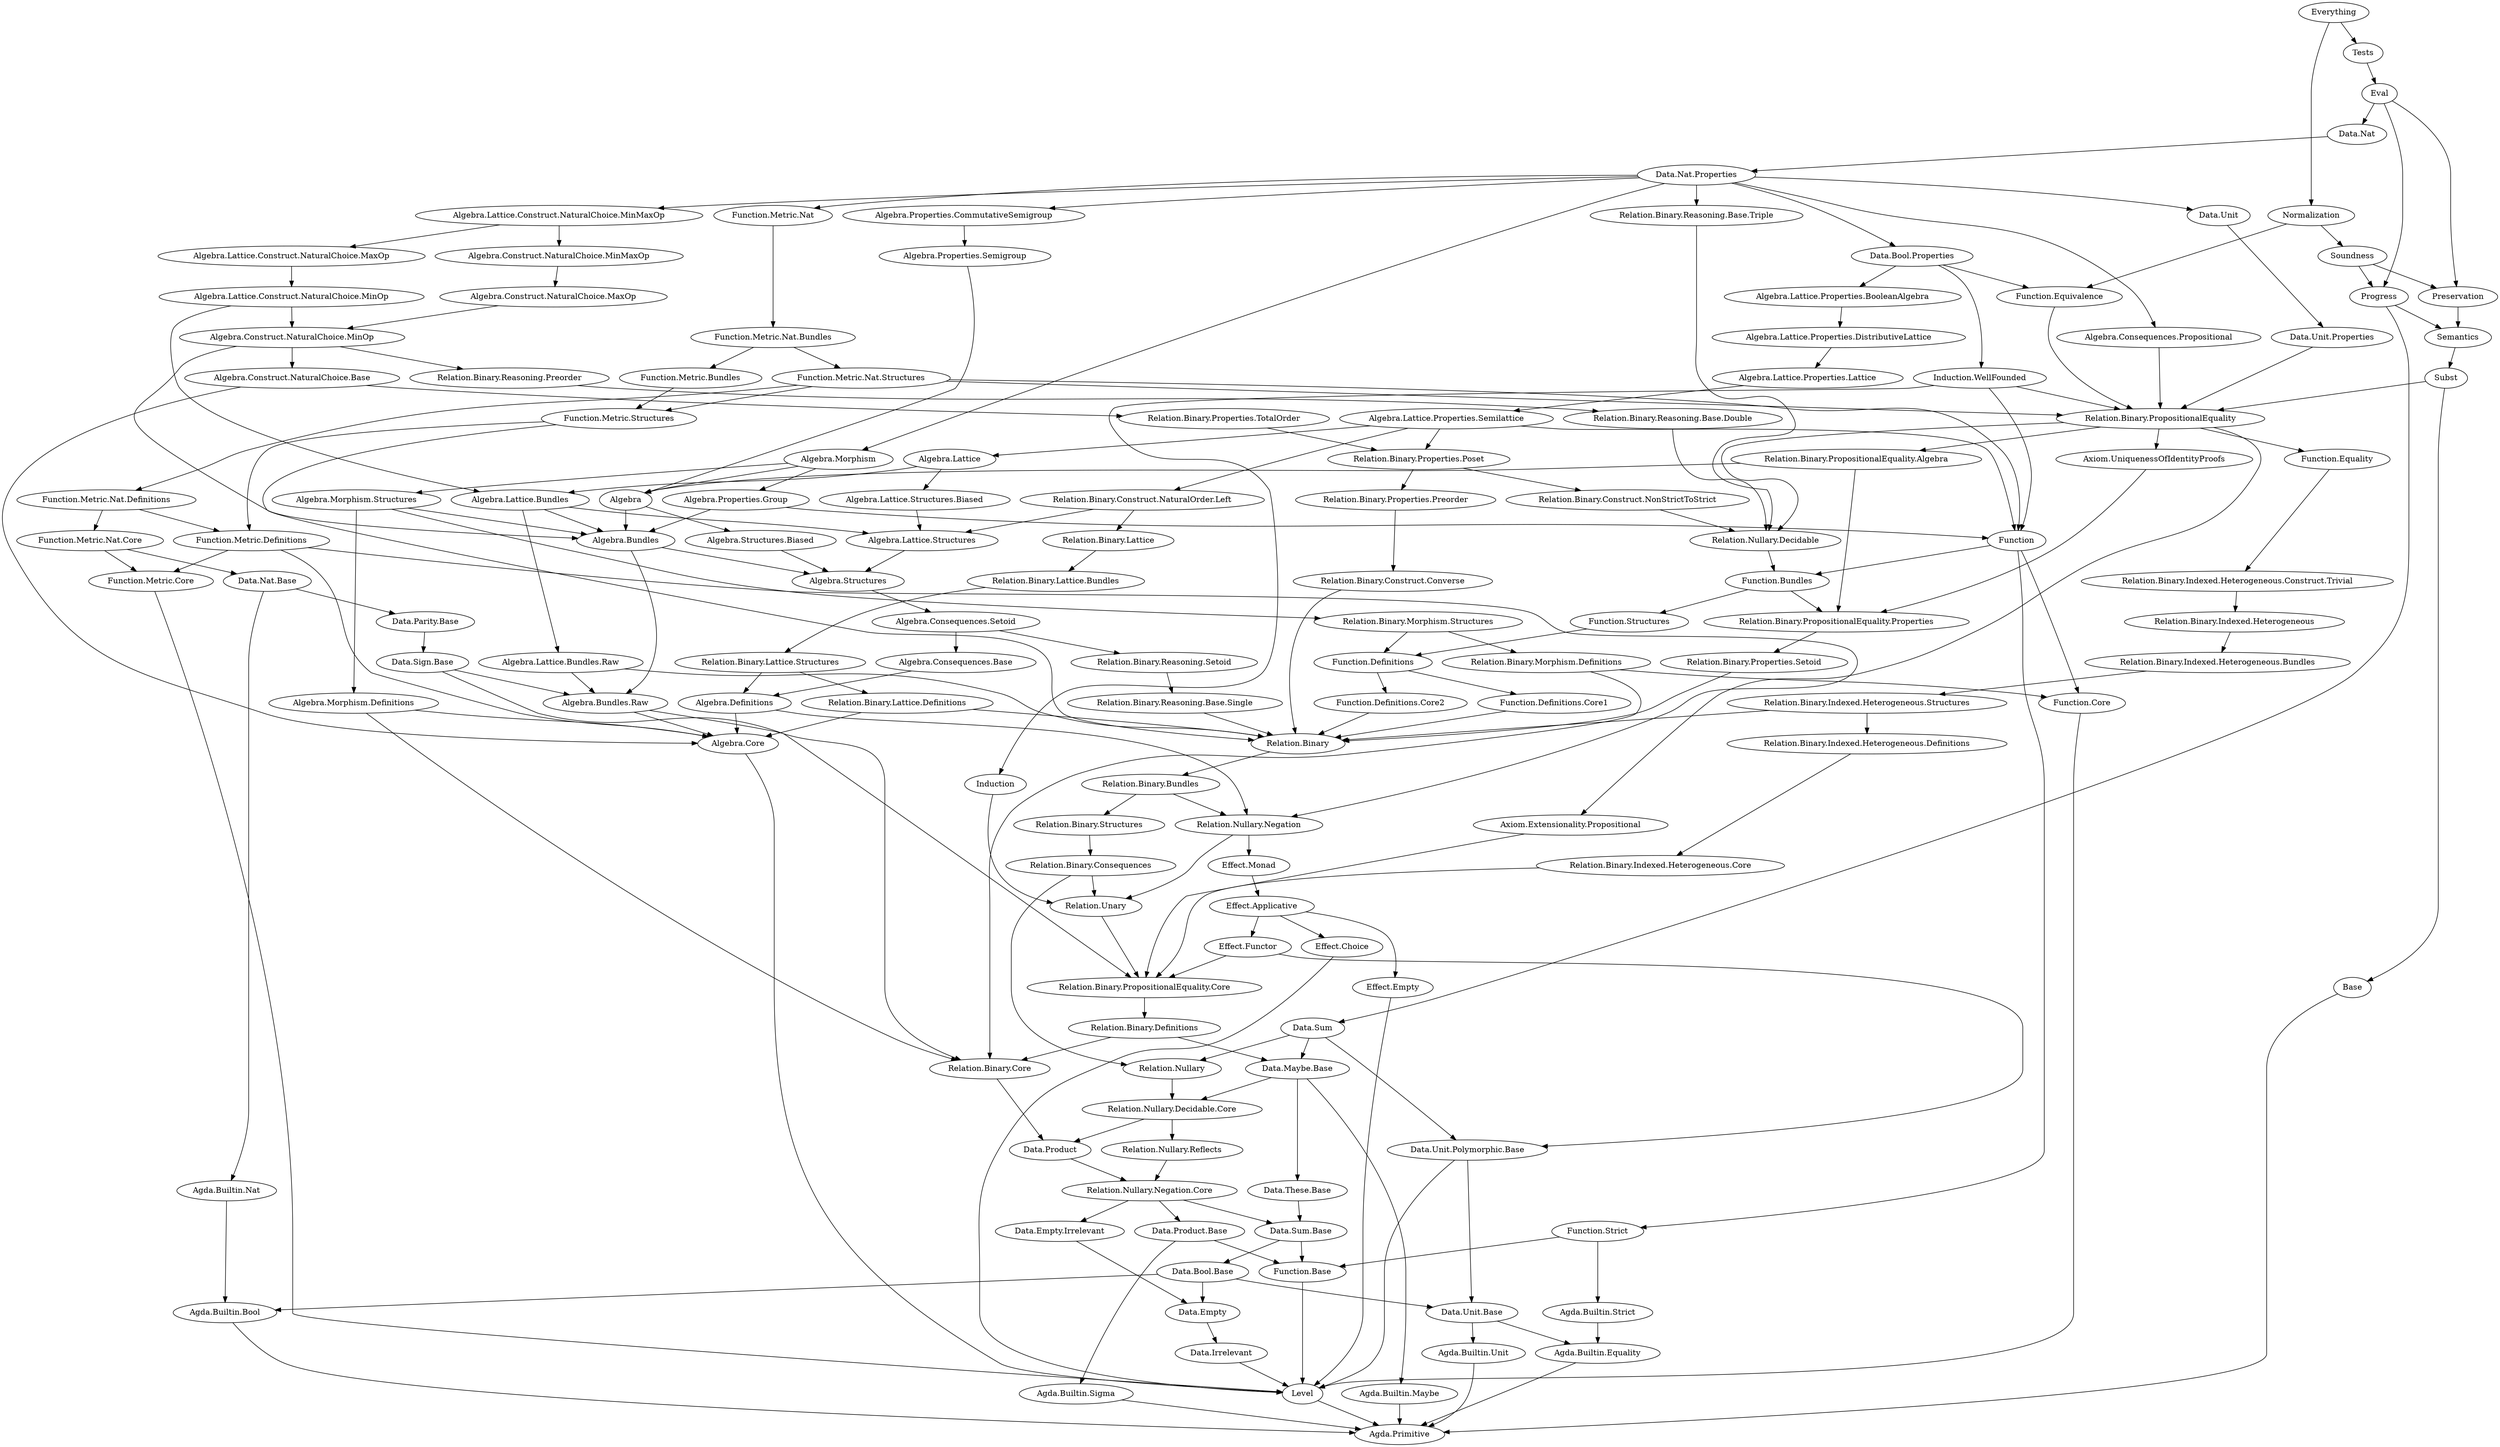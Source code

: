 digraph dependencies {
   m0[label="Data.These.Base"];
   m1[label="Algebra.Lattice.Construct.NaturalChoice.MinOp"];
   m2[label="Subst"];
   m3[label="Data.Irrelevant"];
   m4[label="Relation.Binary.Indexed.Heterogeneous.Bundles"];
   m5[label="Relation.Binary.Reasoning.Setoid"];
   m6[label="Algebra.Construct.NaturalChoice.Base"];
   m7[label="Preservation"];
   m8[label="Algebra.Definitions"];
   m9[label="Agda.Builtin.Equality"];
   m10[label="Relation.Binary.Indexed.Heterogeneous"];
   m11[label="Algebra.Lattice.Structures"];
   m12[label="Algebra.Consequences.Propositional"];
   m13[label="Relation.Binary.Structures"];
   m14[label="Function.Metric.Core"];
   m15[label="Algebra"];
   m16[label="Relation.Binary.Reasoning.Base.Double"];
   m17[label="Semantics"];
   m18[label="Relation.Binary"];
   m19[label="Algebra.Structures.Biased"];
   m20[label="Relation.Nullary"];
   m21[label="Algebra.Construct.NaturalChoice.MaxOp"];
   m22[label="Algebra.Construct.NaturalChoice.MinOp"];
   m23[label="Function.Definitions.Core1"];
   m24[label="Algebra.Lattice.Bundles"];
   m25[label="Agda.Builtin.Bool"];
   m26[label="Function.Strict"];
   m27[label="Relation.Binary.PropositionalEquality.Algebra"];
   m28[label="Data.Sum"];
   m29[label="Relation.Binary.PropositionalEquality"];
   m30[label="Function.Definitions.Core2"];
   m31[label="Data.Unit.Properties"];
   m32[label="Function.Equivalence"];
   m33[label="Relation.Unary"];
   m34[label="Relation.Binary.Properties.TotalOrder"];
   m35[label="Relation.Binary.Properties.Poset"];
   m36[label="Relation.Binary.Lattice.Structures"];
   m37[label="Algebra.Lattice.Construct.NaturalChoice.MinMaxOp"];
   m38[label="Relation.Nullary.Reflects"];
   m39[label="Relation.Binary.Definitions"];
   m40[label="Algebra.Bundles"];
   m41[label="Relation.Binary.Morphism.Definitions"];
   m42[label="Data.Unit"];
   m43[label="Effect.Monad"];
   m44[label="Function.Equality"];
   m45[label="Relation.Binary.Indexed.Heterogeneous.Structures"];
   m46[label="Algebra.Lattice.Properties.DistributiveLattice"];
   m47[label="Relation.Binary.PropositionalEquality.Core"];
   m48[label="Algebra.Lattice"];
   m49[label="Agda.Builtin.Strict"];
   m50[label="Data.Nat.Properties"];
   m51[label="Data.Empty.Irrelevant"];
   m52[label="Data.Unit.Base"];
   m53[label="Algebra.Properties.Group"];
   m54[label="Relation.Binary.Consequences"];
   m55[label="Soundness"];
   m56[label="Progress"];
   m57[label="Effect.Empty"];
   m58[label="Algebra.Consequences.Setoid"];
   m59[label="Relation.Binary.Morphism.Structures"];
   m60[label="Function.Metric.Bundles"];
   m61[label="Relation.Binary.Indexed.Heterogeneous.Construct.Trivial"];
   m62[label="Relation.Binary.Reasoning.Base.Single"];
   m63[label="Relation.Nullary.Decidable"];
   m64[label="Relation.Binary.Properties.Preorder"];
   m65[label="Data.Parity.Base"];
   m66[label="Relation.Binary.Properties.Setoid"];
   m67[label="Tests"];
   m68[label="Function.Metric.Nat.Bundles"];
   m69[label="Relation.Binary.Reasoning.Base.Triple"];
   m70[label="Algebra.Morphism.Structures"];
   m71[label="Effect.Choice"];
   m72[label="Data.Sum.Base"];
   m73[label="Algebra.Lattice.Structures.Biased"];
   m74[label="Axiom.UniquenessOfIdentityProofs"];
   m75[label="Relation.Binary.Lattice"];
   m76[label="Function.Definitions"];
   m77[label="Relation.Binary.Construct.NaturalOrder.Left"];
   m78[label="Function.Base"];
   m79[label="Axiom.Extensionality.Propositional"];
   m80[label="Agda.Primitive"];
   m81[label="Data.Bool.Base"];
   m82[label="Algebra.Core"];
   m83[label="Base"];
   m84[label="Function.Metric.Structures"];
   m85[label="Algebra.Structures"];
   m86[label="Function.Structures"];
   m87[label="Induction.WellFounded"];
   m88[label="Induction"];
   m89[label="Relation.Binary.Lattice.Bundles"];
   m90[label="Algebra.Morphism"];
   m91[label="Algebra.Lattice.Bundles.Raw"];
   m92[label="Relation.Binary.Indexed.Heterogeneous.Core"];
   m93[label="Data.Nat.Base"];
   m94[label="Normalization"];
   m95[label="Relation.Binary.Lattice.Definitions"];
   m96[label="Algebra.Lattice.Properties.BooleanAlgebra"];
   m97[label="Relation.Binary.PropositionalEquality.Properties"];
   m98[label="Algebra.Lattice.Properties.Semilattice"];
   m99[label="Algebra.Consequences.Base"];
   m100[label="Agda.Builtin.Nat"];
   m101[label="Agda.Builtin.Unit"];
   m102[label="Relation.Nullary.Negation.Core"];
   m103[label="Algebra.Properties.Semigroup"];
   m104[label="Data.Product.Base"];
   m105[label="Algebra.Bundles.Raw"];
   m106[label="Relation.Binary.Construct.Converse"];
   m107[label="Eval"];
   m108[label="Relation.Nullary.Negation"];
   m109[label="Data.Sign.Base"];
   m110[label="Data.Nat"];
   m111[label="Data.Maybe.Base"];
   m112[label="Data.Unit.Polymorphic.Base"];
   m113[label="Algebra.Properties.CommutativeSemigroup"];
   m114[label="Function.Metric.Nat.Definitions"];
   m115[label="Algebra.Morphism.Definitions"];
   m116[label="Everything"];
   m117[label="Function.Metric.Nat"];
   m118[label="Data.Empty"];
   m119[label="Agda.Builtin.Maybe"];
   m120[label="Function.Metric.Definitions"];
   m121[label="Agda.Builtin.Sigma"];
   m122[label="Relation.Binary.Construct.NonStrictToStrict"];
   m123[label="Effect.Functor"];
   m124[label="Relation.Binary.Bundles"];
   m125[label="Function.Bundles"];
   m126[label="Function.Core"];
   m127[label="Relation.Nullary.Decidable.Core"];
   m128[label="Relation.Binary.Reasoning.Preorder"];
   m129[label="Relation.Binary.Indexed.Heterogeneous.Definitions"];
   m130[label="Data.Product"];
   m131[label="Function.Metric.Nat.Core"];
   m132[label="Data.Bool.Properties"];
   m133[label="Function"];
   m134[label="Effect.Applicative"];
   m135[label="Relation.Binary.Core"];
   m136[label="Algebra.Lattice.Properties.Lattice"];
   m137[label="Algebra.Construct.NaturalChoice.MinMaxOp"];
   m138[label="Algebra.Lattice.Construct.NaturalChoice.MaxOp"];
   m139[label="Function.Metric.Nat.Structures"];
   m140[label="Level"];
   m0 -> m72;
   m1 -> m22;
   m1 -> m24;
   m2 -> m29;
   m2 -> m83;
   m3 -> m140;
   m4 -> m45;
   m5 -> m62;
   m6 -> m34;
   m6 -> m82;
   m7 -> m17;
   m8 -> m82;
   m8 -> m108;
   m9 -> m80;
   m10 -> m4;
   m11 -> m85;
   m12 -> m29;
   m13 -> m54;
   m14 -> m140;
   m15 -> m19;
   m15 -> m40;
   m16 -> m63;
   m17 -> m2;
   m18 -> m124;
   m19 -> m85;
   m20 -> m127;
   m21 -> m22;
   m22 -> m6;
   m22 -> m40;
   m22 -> m128;
   m23 -> m18;
   m24 -> m11;
   m24 -> m40;
   m24 -> m91;
   m25 -> m80;
   m26 -> m49;
   m26 -> m78;
   m27 -> m15;
   m27 -> m97;
   m28 -> m20;
   m28 -> m111;
   m28 -> m112;
   m29 -> m27;
   m29 -> m44;
   m29 -> m63;
   m29 -> m74;
   m29 -> m79;
   m30 -> m18;
   m31 -> m29;
   m32 -> m29;
   m33 -> m47;
   m34 -> m35;
   m35 -> m64;
   m35 -> m122;
   m36 -> m8;
   m36 -> m95;
   m37 -> m137;
   m37 -> m138;
   m38 -> m102;
   m39 -> m111;
   m39 -> m135;
   m40 -> m85;
   m40 -> m105;
   m41 -> m126;
   m41 -> m135;
   m42 -> m31;
   m43 -> m134;
   m44 -> m61;
   m45 -> m18;
   m45 -> m129;
   m46 -> m136;
   m47 -> m39;
   m48 -> m24;
   m48 -> m73;
   m49 -> m9;
   m50 -> m12;
   m50 -> m37;
   m50 -> m42;
   m50 -> m69;
   m50 -> m90;
   m50 -> m113;
   m50 -> m117;
   m50 -> m132;
   m51 -> m118;
   m52 -> m9;
   m52 -> m101;
   m53 -> m40;
   m53 -> m133;
   m54 -> m20;
   m54 -> m33;
   m55 -> m7;
   m55 -> m56;
   m56 -> m17;
   m56 -> m28;
   m57 -> m140;
   m58 -> m5;
   m58 -> m99;
   m59 -> m41;
   m59 -> m76;
   m60 -> m84;
   m61 -> m10;
   m62 -> m18;
   m63 -> m125;
   m64 -> m106;
   m65 -> m109;
   m66 -> m18;
   m67 -> m107;
   m68 -> m60;
   m68 -> m139;
   m69 -> m63;
   m70 -> m40;
   m70 -> m59;
   m70 -> m115;
   m71 -> m140;
   m72 -> m78;
   m72 -> m81;
   m73 -> m11;
   m74 -> m97;
   m75 -> m89;
   m76 -> m23;
   m76 -> m30;
   m77 -> m11;
   m77 -> m75;
   m78 -> m140;
   m79 -> m47;
   m81 -> m25;
   m81 -> m52;
   m81 -> m118;
   m82 -> m140;
   m83 -> m80;
   m84 -> m18;
   m84 -> m120;
   m85 -> m58;
   m86 -> m76;
   m87 -> m29;
   m87 -> m88;
   m87 -> m133;
   m88 -> m33;
   m89 -> m36;
   m90 -> m15;
   m90 -> m53;
   m90 -> m70;
   m91 -> m18;
   m91 -> m105;
   m92 -> m47;
   m93 -> m65;
   m93 -> m100;
   m94 -> m32;
   m94 -> m55;
   m95 -> m18;
   m95 -> m82;
   m96 -> m46;
   m97 -> m66;
   m98 -> m35;
   m98 -> m48;
   m98 -> m77;
   m98 -> m133;
   m99 -> m8;
   m100 -> m25;
   m101 -> m80;
   m102 -> m51;
   m102 -> m72;
   m102 -> m104;
   m103 -> m15;
   m104 -> m78;
   m104 -> m121;
   m105 -> m82;
   m105 -> m135;
   m106 -> m18;
   m107 -> m7;
   m107 -> m56;
   m107 -> m110;
   m108 -> m33;
   m108 -> m43;
   m109 -> m47;
   m109 -> m105;
   m110 -> m50;
   m111 -> m0;
   m111 -> m119;
   m111 -> m127;
   m112 -> m52;
   m112 -> m140;
   m113 -> m103;
   m114 -> m120;
   m114 -> m131;
   m115 -> m82;
   m115 -> m135;
   m116 -> m67;
   m116 -> m94;
   m117 -> m68;
   m118 -> m3;
   m119 -> m80;
   m120 -> m14;
   m120 -> m82;
   m120 -> m108;
   m121 -> m80;
   m122 -> m63;
   m123 -> m47;
   m123 -> m112;
   m124 -> m13;
   m124 -> m108;
   m125 -> m86;
   m125 -> m97;
   m126 -> m140;
   m127 -> m38;
   m127 -> m130;
   m128 -> m16;
   m129 -> m92;
   m130 -> m102;
   m131 -> m14;
   m131 -> m93;
   m132 -> m32;
   m132 -> m87;
   m132 -> m96;
   m133 -> m26;
   m133 -> m125;
   m133 -> m126;
   m134 -> m57;
   m134 -> m71;
   m134 -> m123;
   m135 -> m130;
   m136 -> m98;
   m137 -> m21;
   m138 -> m1;
   m139 -> m29;
   m139 -> m84;
   m139 -> m114;
   m139 -> m133;
   m140 -> m80;
}

